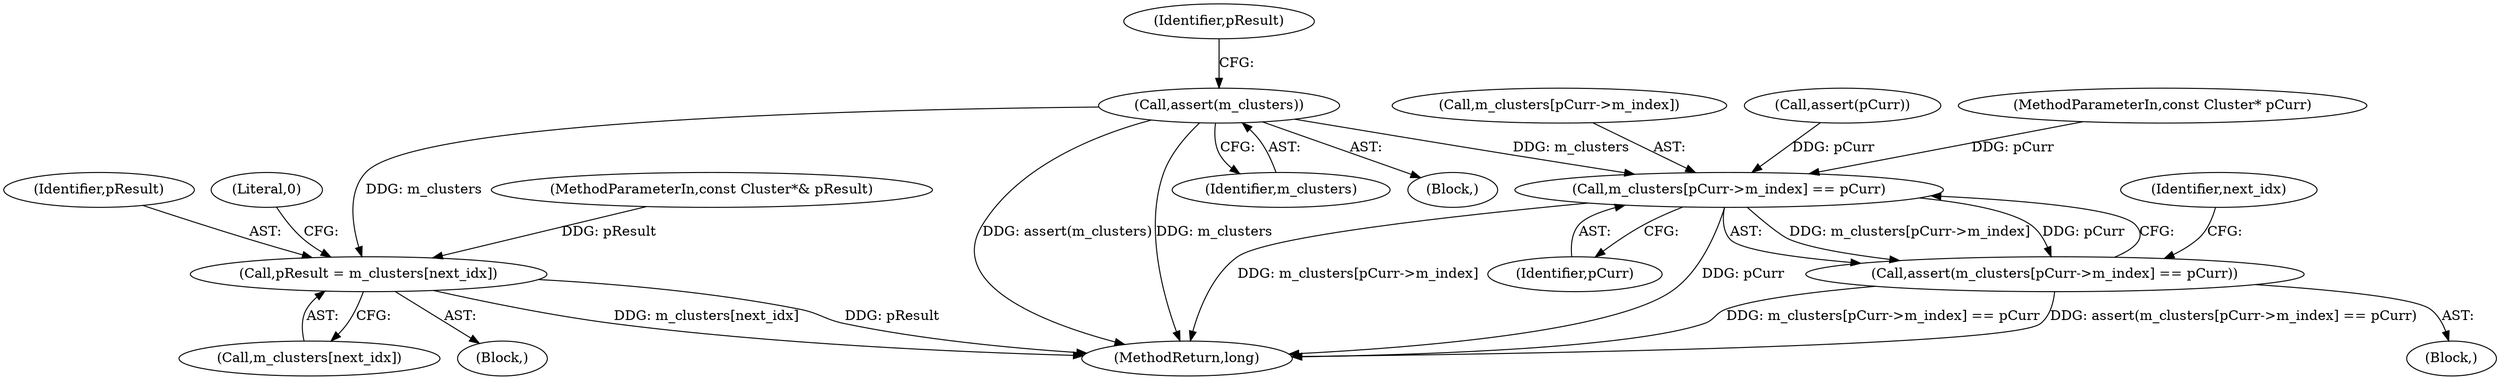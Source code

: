 digraph "0_Android_cc274e2abe8b2a6698a5c47d8aa4bb45f1f9538d_55@API" {
"1000128" [label="(Call,assert(m_clusters))"];
"1000141" [label="(Call,m_clusters[pCurr->m_index] == pCurr)"];
"1000140" [label="(Call,assert(m_clusters[pCurr->m_index] == pCurr))"];
"1000161" [label="(Call,pResult = m_clusters[next_idx])"];
"1000438" [label="(MethodReturn,long)"];
"1000161" [label="(Call,pResult = m_clusters[next_idx])"];
"1000140" [label="(Call,assert(m_clusters[pCurr->m_index] == pCurr))"];
"1000129" [label="(Identifier,m_clusters)"];
"1000122" [label="(Block,)"];
"1000123" [label="(Call,assert(pCurr))"];
"1000167" [label="(Literal,0)"];
"1000150" [label="(Identifier,next_idx)"];
"1000160" [label="(Block,)"];
"1000139" [label="(Block,)"];
"1000128" [label="(Call,assert(m_clusters))"];
"1000119" [label="(MethodParameterIn,const Cluster*& pResult)"];
"1000141" [label="(Call,m_clusters[pCurr->m_index] == pCurr)"];
"1000162" [label="(Identifier,pResult)"];
"1000163" [label="(Call,m_clusters[next_idx])"];
"1000147" [label="(Identifier,pCurr)"];
"1000118" [label="(MethodParameterIn,const Cluster* pCurr)"];
"1000142" [label="(Call,m_clusters[pCurr->m_index])"];
"1000131" [label="(Identifier,pResult)"];
"1000128" -> "1000122"  [label="AST: "];
"1000128" -> "1000129"  [label="CFG: "];
"1000129" -> "1000128"  [label="AST: "];
"1000131" -> "1000128"  [label="CFG: "];
"1000128" -> "1000438"  [label="DDG: m_clusters"];
"1000128" -> "1000438"  [label="DDG: assert(m_clusters)"];
"1000128" -> "1000141"  [label="DDG: m_clusters"];
"1000128" -> "1000161"  [label="DDG: m_clusters"];
"1000141" -> "1000140"  [label="AST: "];
"1000141" -> "1000147"  [label="CFG: "];
"1000142" -> "1000141"  [label="AST: "];
"1000147" -> "1000141"  [label="AST: "];
"1000140" -> "1000141"  [label="CFG: "];
"1000141" -> "1000438"  [label="DDG: m_clusters[pCurr->m_index]"];
"1000141" -> "1000438"  [label="DDG: pCurr"];
"1000141" -> "1000140"  [label="DDG: m_clusters[pCurr->m_index]"];
"1000141" -> "1000140"  [label="DDG: pCurr"];
"1000123" -> "1000141"  [label="DDG: pCurr"];
"1000118" -> "1000141"  [label="DDG: pCurr"];
"1000140" -> "1000139"  [label="AST: "];
"1000150" -> "1000140"  [label="CFG: "];
"1000140" -> "1000438"  [label="DDG: m_clusters[pCurr->m_index] == pCurr"];
"1000140" -> "1000438"  [label="DDG: assert(m_clusters[pCurr->m_index] == pCurr)"];
"1000161" -> "1000160"  [label="AST: "];
"1000161" -> "1000163"  [label="CFG: "];
"1000162" -> "1000161"  [label="AST: "];
"1000163" -> "1000161"  [label="AST: "];
"1000167" -> "1000161"  [label="CFG: "];
"1000161" -> "1000438"  [label="DDG: m_clusters[next_idx]"];
"1000161" -> "1000438"  [label="DDG: pResult"];
"1000119" -> "1000161"  [label="DDG: pResult"];
}
